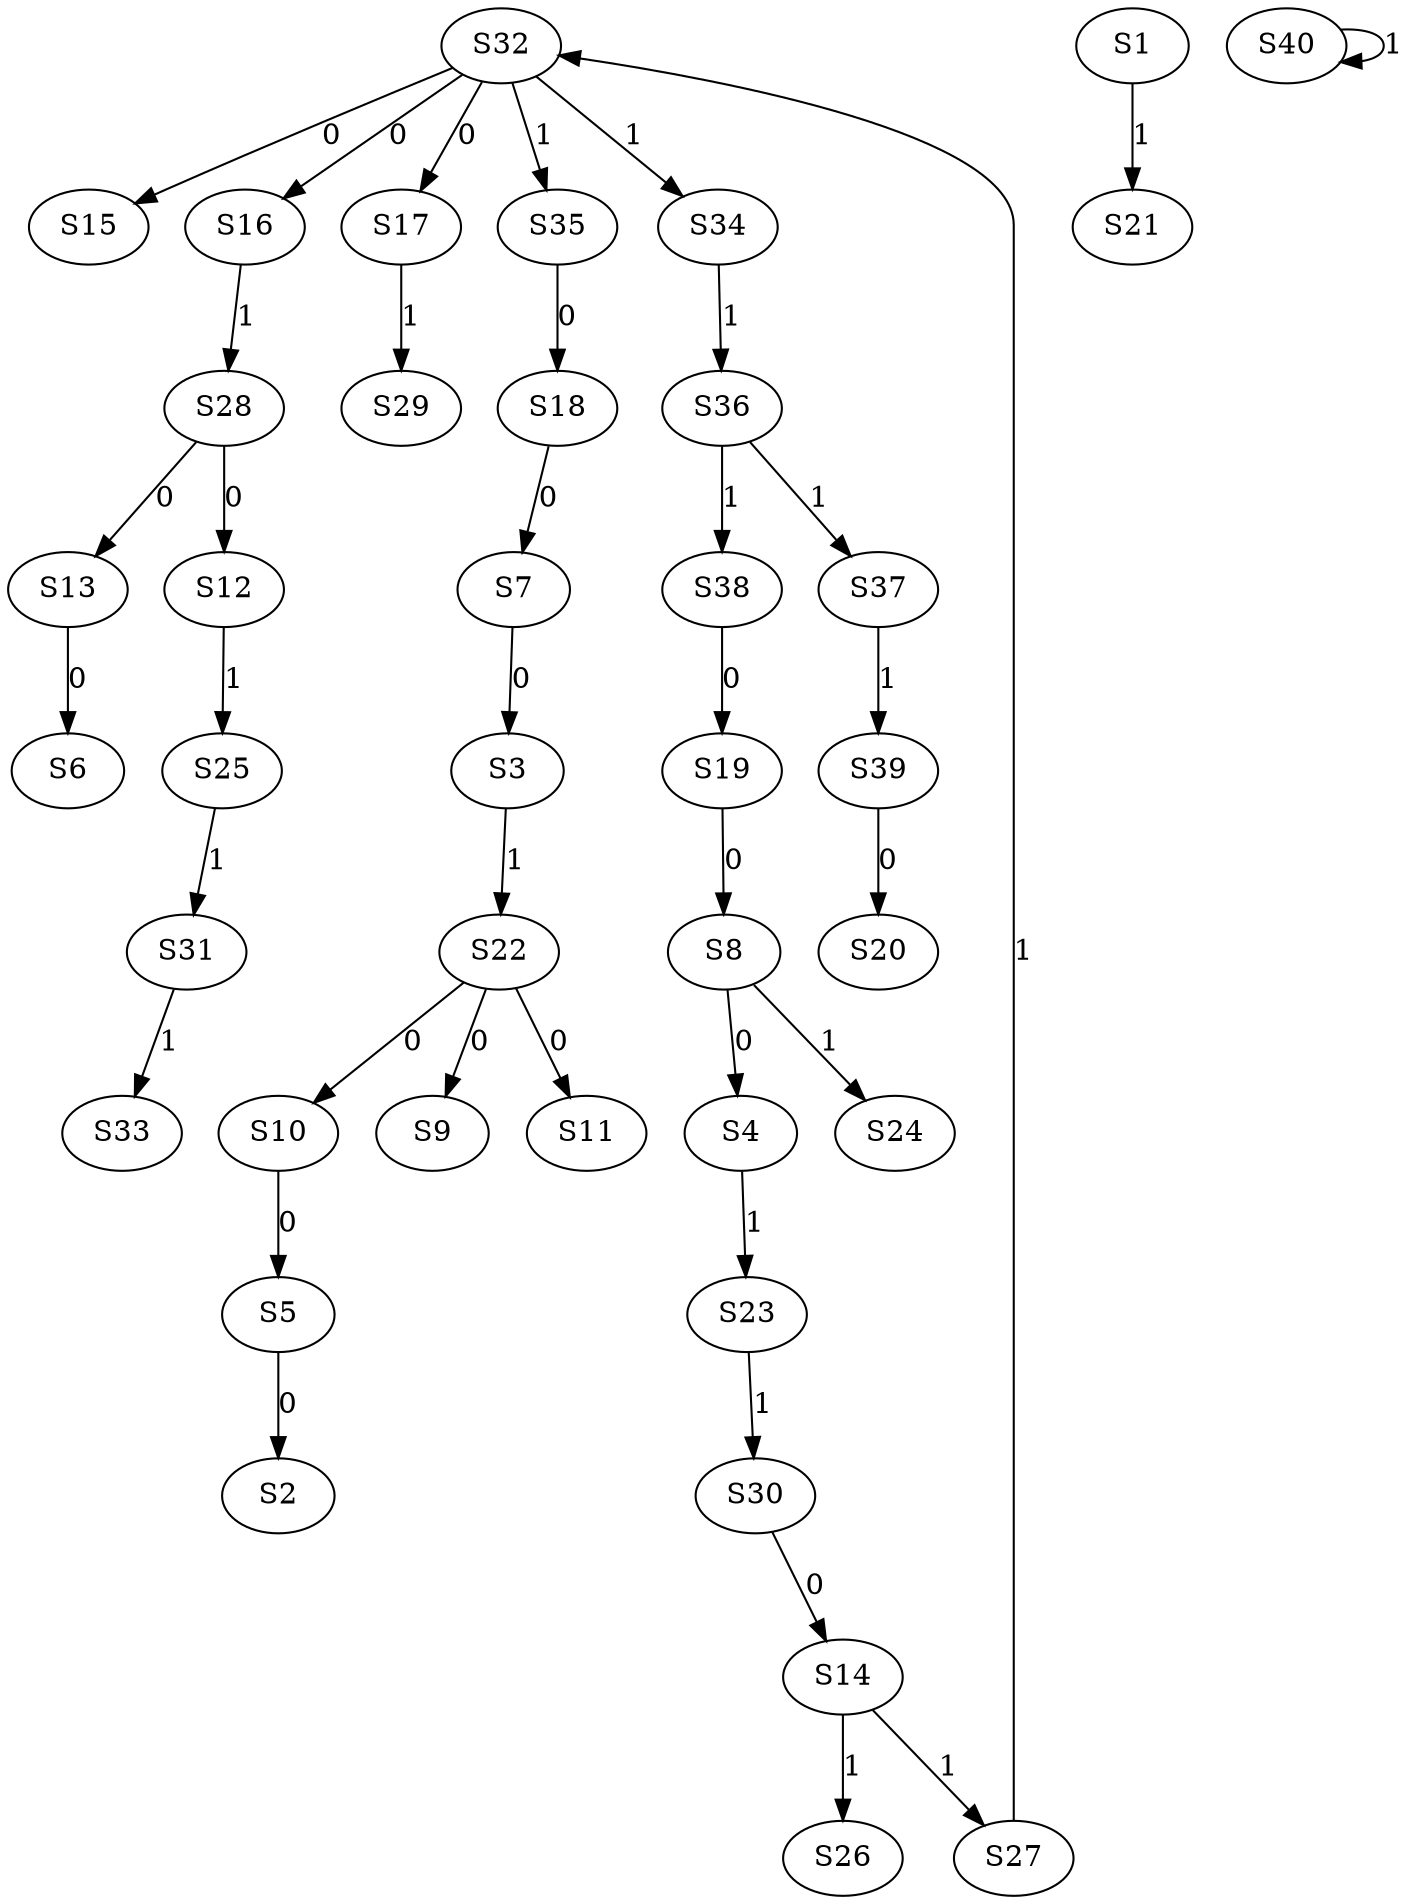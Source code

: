 strict digraph {
	S5 -> S2 [ label = 0 ];
	S7 -> S3 [ label = 0 ];
	S8 -> S4 [ label = 0 ];
	S10 -> S5 [ label = 0 ];
	S13 -> S6 [ label = 0 ];
	S18 -> S7 [ label = 0 ];
	S19 -> S8 [ label = 0 ];
	S22 -> S9 [ label = 0 ];
	S22 -> S10 [ label = 0 ];
	S22 -> S11 [ label = 0 ];
	S28 -> S12 [ label = 0 ];
	S28 -> S13 [ label = 0 ];
	S30 -> S14 [ label = 0 ];
	S32 -> S15 [ label = 0 ];
	S32 -> S16 [ label = 0 ];
	S32 -> S17 [ label = 0 ];
	S35 -> S18 [ label = 0 ];
	S38 -> S19 [ label = 0 ];
	S39 -> S20 [ label = 0 ];
	S1 -> S21 [ label = 1 ];
	S3 -> S22 [ label = 1 ];
	S4 -> S23 [ label = 1 ];
	S8 -> S24 [ label = 1 ];
	S12 -> S25 [ label = 1 ];
	S14 -> S26 [ label = 1 ];
	S14 -> S27 [ label = 1 ];
	S16 -> S28 [ label = 1 ];
	S17 -> S29 [ label = 1 ];
	S23 -> S30 [ label = 1 ];
	S25 -> S31 [ label = 1 ];
	S27 -> S32 [ label = 1 ];
	S31 -> S33 [ label = 1 ];
	S32 -> S34 [ label = 1 ];
	S32 -> S35 [ label = 1 ];
	S34 -> S36 [ label = 1 ];
	S36 -> S37 [ label = 1 ];
	S36 -> S38 [ label = 1 ];
	S37 -> S39 [ label = 1 ];
	S40 -> S40 [ label = 1 ];
}